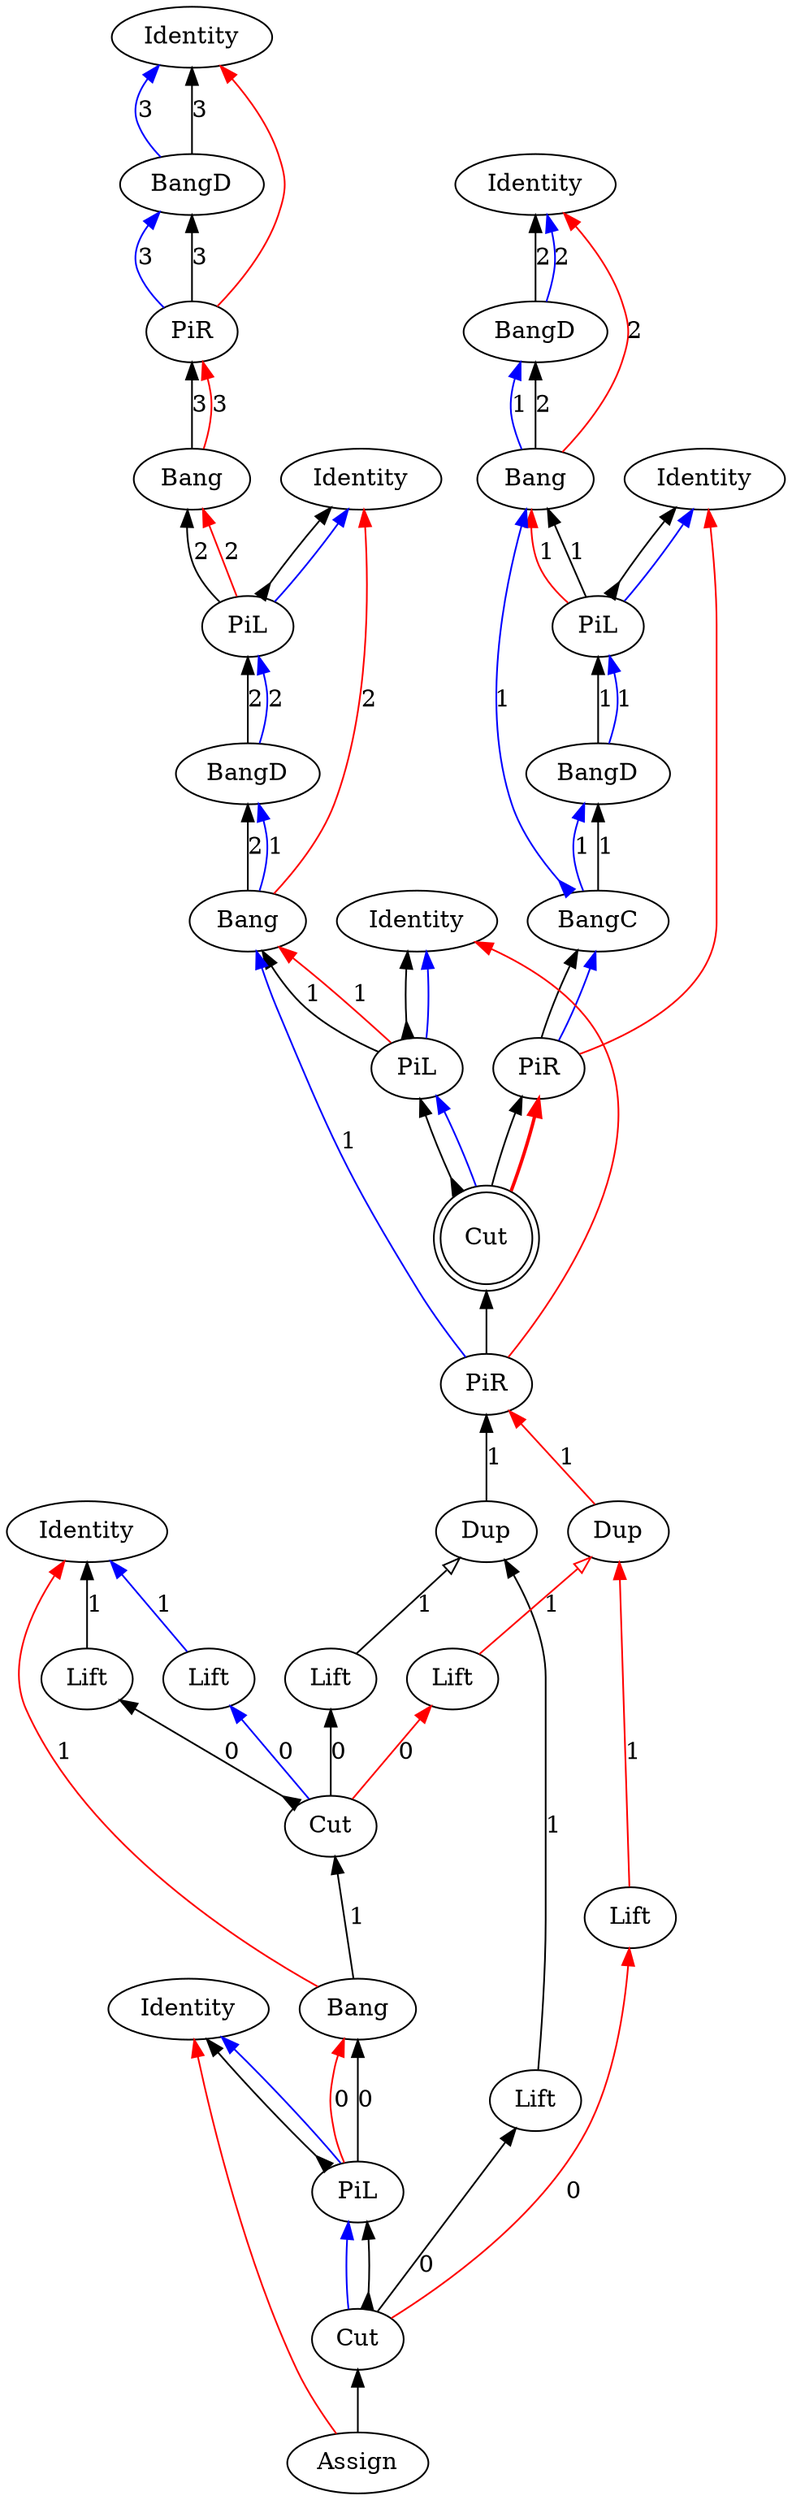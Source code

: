 digraph {
rankdir="BT"
"Identity0" [label="Identity"]
"BangD1" [label="BangD"]
"PiR2" [label="PiR"]
"Bang3" [label="Bang"]
"Identity4" [label="Identity"]
"PiL5" [label="PiL"]
"BangD6" [label="BangD"]
"Bang7" [label="Bang"]
"Identity8" [label="Identity"]
"PiL9" [label="PiL"]
"Identity10" [label="Identity"]
"BangD11" [label="BangD"]
"Bang12" [label="Bang"]
"Identity13" [label="Identity"]
"PiL14" [label="PiL"]
"BangD15" [label="BangD"]
"BangC16" [label="BangC"]
"PiR17" [label="PiR"]
"Cut18" [label="Cut",shape=doublecircle]
"PiR19" [label="PiR"]
"Identity20" [label="Identity"]
"Identity21" [label="Identity"]
"PiL22" [label="PiL"]
"Assign23" [label="Assign"]
"Dup24" [label="Dup"]
"Dup25" [label="Dup"]
"Cut26" [label="Cut"]
"Lift27" [label="Lift"]
"Lift28" [label="Lift"]
"Bang29" [label="Bang"]
"Cut30" [label="Cut"]
"Lift31" [label="Lift"]
"Lift32" [label="Lift"]
"Lift33" [label="Lift"]
"Lift34" [label="Lift"]
"Dup24" -> "PiR19"[color=black,weight=5,tooltip="c_bseq32",label="1",arrowhead=normal,arrowtail=none,dir=both]
"Bang12" -> "BangD11"[color=black,weight=5,tooltip="c_bseq58",label="2",arrowhead=normal,arrowtail=none,dir=both]
"Bang7" -> "BangD6"[color=black,weight=5,tooltip="c_bseq67",label="2",arrowhead=normal,arrowtail=none,dir=both]
"Bang3" -> "PiR2"[color=black,weight=5,tooltip="c_bseq79",label="3",arrowhead=normal,arrowtail=none,dir=both]
"Lift27" -> "Dup24"[color=black,weight=5,tooltip="c_bseq86",label="1",arrowhead=normal,arrowtail=none,dir=both]
"Lift32" -> "Dup24"[color=black,weight=5,tooltip="c_bseq90",label="1",arrowhead=onormal,arrowtail=none,dir=both]
"Cut18" -> "PiL9"[color=black,weight=5,tooltip="c_lseq36",arrowhead=normal,arrowtail=inv,dir=both]
"Cut18" -> "PiR17"[color=black,weight=5,tooltip="c_rseq37",arrowhead=normal,arrowtail=none,dir=both]
"PiL22" -> "Bang29"[color=black,weight=5,tooltip="dseq20",label="0",arrowhead=normal,arrowtail=none,dir=both]
"PiL14" -> "Bang12"[color=black,weight=5,tooltip="dseq54",label="1",arrowhead=normal,arrowtail=none,dir=both]
"PiL9" -> "Bang7"[color=black,weight=5,tooltip="dseq63",label="1",arrowhead=normal,arrowtail=none,dir=both]
"PiL5" -> "Bang3"[color=black,weight=5,tooltip="dseq76",label="2",arrowhead=normal,arrowtail=none,dir=both]
"PiR19" -> "Bang7"[color=blue,weight=2,tooltip="h34",label="1",arrowhead=normal,arrowtail=none,dir=both]
"Bang7" -> "BangD6"[color=blue,weight=2,tooltip="hf65",label="1",arrowhead=normal,arrowtail=none,dir=both]
"BangD6" -> "PiL5"[color=black,weight=5,tooltip="hseq72",label="2",arrowhead=normal,arrowtail=none,dir=both]
"PiR2" -> "BangD1"[color=blue,weight=2,tooltip="i81",label="3",arrowhead=normal,arrowtail=none,dir=both]
"PiL22" -> "Identity21"[color=black,weight=5,tooltip="idseq21",arrowhead=normal,arrowtail=inv,dir=both]
"PiL14" -> "Identity13"[color=black,weight=5,tooltip="idseq55",arrowhead=normal,arrowtail=inv,dir=both]
"PiL9" -> "Identity8"[color=black,weight=5,tooltip="idseq64",arrowhead=normal,arrowtail=inv,dir=both]
"PiL5" -> "Identity4"[color=black,weight=5,tooltip="idseq77",arrowhead=normal,arrowtail=inv,dir=both]
"BangD1" -> "Identity0"[color=blue,weight=2,tooltip="iret84",label="3",arrowhead=normal,arrowtail=none,dir=both]
"BangD1" -> "Identity0"[color=black,weight=5,tooltip="iseq83",label="3",arrowhead=normal,arrowtail=none,dir=both]
"PiL22" -> "Identity21"[color=blue,weight=2,tooltip="lret19",arrowhead=normal,arrowtail=none,dir=both]
"PiL14" -> "Identity13"[color=blue,weight=2,tooltip="lret53",arrowhead=normal,arrowtail=none,dir=both]
"PiL9" -> "Identity8"[color=blue,weight=2,tooltip="lret62",arrowhead=normal,arrowtail=none,dir=both]
"PiL5" -> "Identity4"[color=blue,weight=2,tooltip="lret75",arrowhead=normal,arrowtail=none,dir=both]
"Cut26" -> "PiL22"[color=blue,weight=2,tooltip="lval14",arrowhead=normal,arrowtail=none,dir=both]
"Cut18" -> "PiL9"[color=blue,weight=2,tooltip="lval38",arrowhead=normal,arrowtail=none,dir=both]
"BangD15" -> "PiL14"[color=blue,weight=2,tooltip="lval48",label="1",arrowhead=normal,arrowtail=none,dir=both]
"BangD6" -> "PiL5"[color=blue,weight=2,tooltip="lval70",label="2",arrowhead=normal,arrowtail=none,dir=both]
"Bang29" -> "Cut30"[color=black,weight=5,tooltip="newcut_bseq100",label="1",arrowhead=normal,arrowtail=none,dir=both]
"PiL22" -> "Bang29"[color=red,weight=2,tooltip="newrret18",label="0",arrowhead=normal,arrowtail=none,dir=both]
"PiL14" -> "Bang12"[color=red,weight=2,tooltip="newrret52",label="1",arrowhead=normal,arrowtail=none,dir=both]
"PiL9" -> "Bang7"[color=red,weight=2,tooltip="newrret61",label="1",arrowhead=normal,arrowtail=none,dir=both]
"PiL5" -> "Bang3"[color=red,weight=2,tooltip="newrret74",label="2",arrowhead=normal,arrowtail=none,dir=both]
"Bang29" -> "Identity20"[color=red,weight=2,tooltip="newrretf23",label="1",arrowhead=normal,arrowtail=none,dir=both]
"Dup25" -> "PiR19"[color=red,weight=2,tooltip="newrretf31",label="1",arrowhead=normal,arrowtail=none,dir=both]
"Bang12" -> "Identity10"[color=red,weight=2,tooltip="newrretf57",label="2",arrowhead=normal,arrowtail=none,dir=both]
"Bang7" -> "Identity4"[color=red,weight=2,tooltip="newrretf66",label="2",arrowhead=normal,arrowtail=none,dir=both]
"Bang3" -> "PiR2"[color=red,weight=2,tooltip="newrretf78",label="3",arrowhead=normal,arrowtail=none,dir=both]
"Lift28" -> "Dup25"[color=red,weight=2,tooltip="newrretf87",label="1",arrowhead=normal,arrowtail=none,dir=both]
"Lift34" -> "Dup25"[color=red,weight=2,tooltip="newrretf91",label="1",arrowhead=onormal,arrowtail=none,dir=both]
"PiR19" -> "Identity8"[color=red,weight=2,tooltip="ret35",arrowhead=normal,arrowtail=none,dir=both]
"PiR17" -> "Identity13"[color=red,weight=2,tooltip="ret42",arrowhead=normal,arrowtail=none,dir=both]
"Assign23" -> "Identity21"[color=red,weight=2,tooltip="ret8",arrowhead=normal,arrowtail=none,dir=both]
"PiR2" -> "Identity0"[color=red,weight=2,tooltip="ret82",arrowhead=normal,arrowtail=none,dir=both]
"Cut18" -> "PiR17"[color=red,weight=2,tooltip="rval39",arrowhead=normal,arrowtail=none,penwidth=2,dir=both]
"PiR19" -> "Cut18"[color=black,weight=5,tooltip="seq33",arrowhead=normal,arrowtail=none,dir=both]
"PiR17" -> "BangC16"[color=black,weight=5,tooltip="seq40",arrowhead=normal,arrowtail=none,dir=both]
"BangC16" -> "BangD15"[color=black,weight=5,tooltip="seq45",label="1",arrowhead=normal,arrowtail=none,dir=both]
"PiR2" -> "BangD1"[color=black,weight=5,tooltip="seq80",label="3",arrowhead=normal,arrowtail=none,dir=both]
"Assign23" -> "Cut26"[color=black,weight=5,tooltip="seqBC94",arrowhead=normal,arrowtail=none,dir=both]
"Cut30" -> "Lift31"[color=black,weight=5,tooltip="seqDD103",label="0",arrowhead=normal,arrowtail=inv,dir=both]
"Cut30" -> "Lift33"[color=blue,weight=2,tooltip="seqDE104",label="0",arrowhead=normal,arrowtail=none,dir=both]
"Cut30" -> "Lift34"[color=red,weight=2,tooltip="seqDM102",label="0",arrowhead=normal,arrowtail=none,dir=both]
"Cut26" -> "Lift28"[color=red,weight=2,tooltip="seqDM96",label="0",arrowhead=normal,arrowtail=none,dir=both]
"Cut30" -> "Lift32"[color=black,weight=5,tooltip="seqDS101",label="0",arrowhead=normal,arrowtail=none,dir=both]
"Cut26" -> "Lift27"[color=black,weight=5,tooltip="seqDS95",label="0",arrowhead=normal,arrowtail=none,dir=both]
"Lift33" -> "Identity20"[color=blue,weight=2,tooltip="xret26",label="1",arrowhead=normal,arrowtail=none,dir=both]
"Cut26" -> "PiL22"[color=black,weight=5,tooltip="xseq16",arrowhead=normal,arrowtail=inv,dir=both]
"Lift31" -> "Identity20"[color=black,weight=5,tooltip="xseq25",label="1",arrowhead=normal,arrowtail=none,dir=both]
"PiR17" -> "BangC16"[color=blue,weight=2,tooltip="y41",arrowhead=normal,arrowtail=none,dir=both]
"BangC16" -> "BangD15"[color=blue,weight=2,tooltip="yA43",label="1",arrowhead=normal,arrowtail=none,dir=both]
"BangC16" -> "Bang12"[color=blue,weight=2,tooltip="yB44",label="1",arrowhead=normal,arrowtail=inv,dir=both]
"Bang12" -> "BangD11"[color=blue,weight=2,tooltip="yBf56",label="1",arrowhead=normal,arrowtail=none,dir=both]
"BangD11" -> "Identity10"[color=blue,weight=2,tooltip="yret60",label="2",arrowhead=normal,arrowtail=none,dir=both]
"BangD15" -> "PiL14"[color=black,weight=5,tooltip="yseq50",label="1",arrowhead=normal,arrowtail=none,dir=both]
"BangD11" -> "Identity10"[color=black,weight=5,tooltip="yseq59",label="2",arrowhead=normal,arrowtail=none,dir=both]
}
